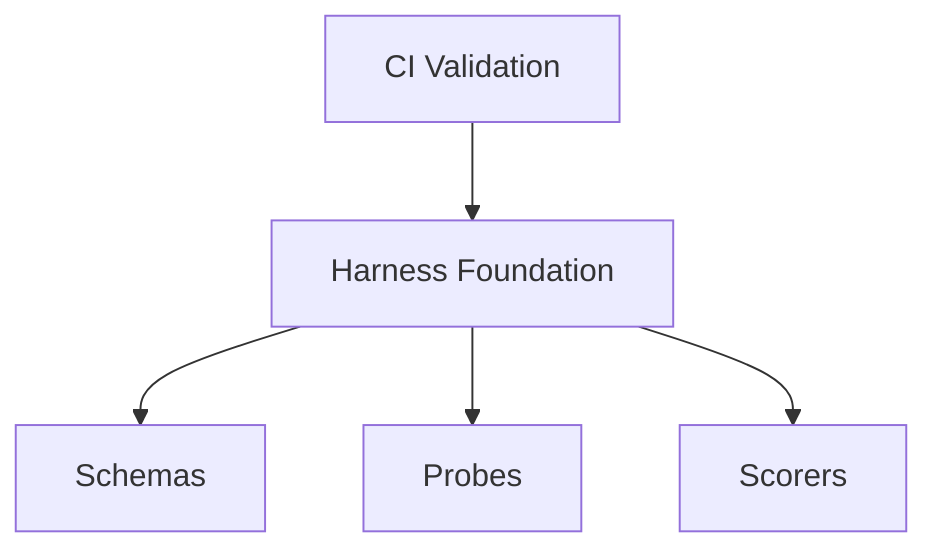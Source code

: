 graph TD
  HF[Harness Foundation] --> Schemas
  HF --> Probes
  HF --> Scorers
  CI[CI Validation] --> HF